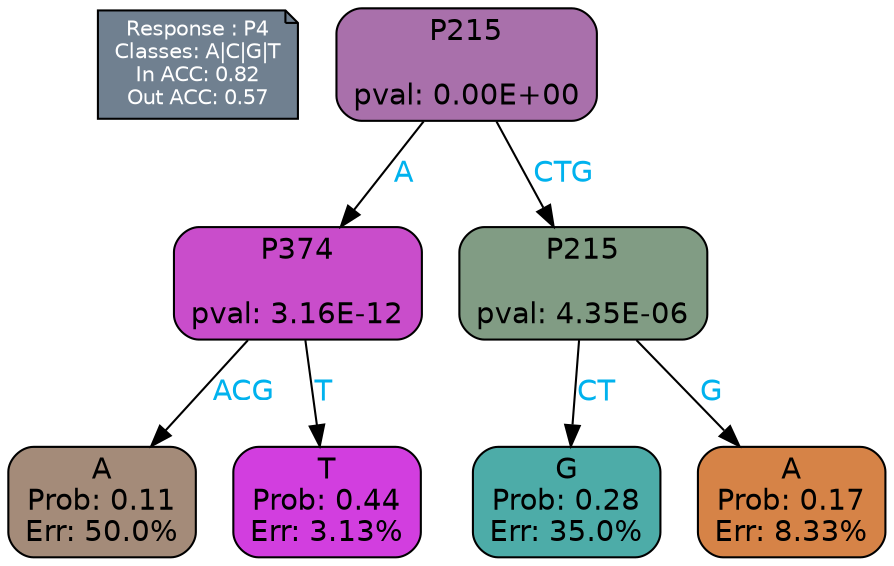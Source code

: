 digraph Tree {
node [shape=box, style="filled, rounded", color="black", fontname=helvetica] ;
graph [ranksep=equally, splines=polylines, bgcolor=transparent, dpi=600] ;
edge [fontname=helvetica] ;
LEGEND [label="Response : P4
Classes: A|C|G|T
In ACC: 0.82
Out ACC: 0.57
",shape=note,align=left,style=filled,fillcolor="slategray",fontcolor="white",fontsize=10];1 [label="P215

pval: 0.00E+00", fillcolor="#a970ab"] ;
2 [label="P374

pval: 3.16E-12", fillcolor="#c94dcb"] ;
3 [label="A
Prob: 0.11
Err: 50.0%", fillcolor="#a48b79"] ;
4 [label="T
Prob: 0.44
Err: 3.13%", fillcolor="#d23edf"] ;
5 [label="P215

pval: 4.35E-06", fillcolor="#819c84"] ;
6 [label="G
Prob: 0.28
Err: 35.0%", fillcolor="#4daca8"] ;
7 [label="A
Prob: 0.17
Err: 8.33%", fillcolor="#d68347"] ;
1 -> 2 [label="A",fontcolor=deepskyblue2] ;
1 -> 5 [label="CTG",fontcolor=deepskyblue2] ;
2 -> 3 [label="ACG",fontcolor=deepskyblue2] ;
2 -> 4 [label="T",fontcolor=deepskyblue2] ;
5 -> 6 [label="CT",fontcolor=deepskyblue2] ;
5 -> 7 [label="G",fontcolor=deepskyblue2] ;
{rank = same; 3;4;6;7;}{rank = same; LEGEND;1;}}